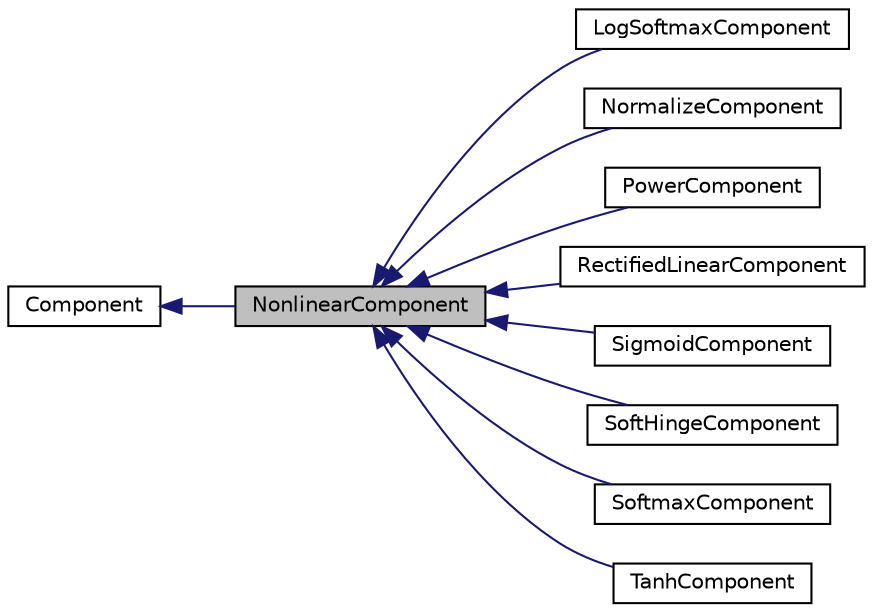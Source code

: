 digraph "NonlinearComponent"
{
  edge [fontname="Helvetica",fontsize="10",labelfontname="Helvetica",labelfontsize="10"];
  node [fontname="Helvetica",fontsize="10",shape=record];
  rankdir="LR";
  Node0 [label="NonlinearComponent",height=0.2,width=0.4,color="black", fillcolor="grey75", style="filled", fontcolor="black"];
  Node1 -> Node0 [dir="back",color="midnightblue",fontsize="10",style="solid",fontname="Helvetica"];
  Node1 [label="Component",height=0.2,width=0.4,color="black", fillcolor="white", style="filled",URL="$classkaldi_1_1nnet2_1_1Component.html",tooltip="Abstract class, basic element of the network, it is a box with defined inputs, outputs, and tranformation functions interface. "];
  Node0 -> Node2 [dir="back",color="midnightblue",fontsize="10",style="solid",fontname="Helvetica"];
  Node2 [label="LogSoftmaxComponent",height=0.2,width=0.4,color="black", fillcolor="white", style="filled",URL="$classkaldi_1_1nnet2_1_1LogSoftmaxComponent.html"];
  Node0 -> Node3 [dir="back",color="midnightblue",fontsize="10",style="solid",fontname="Helvetica"];
  Node3 [label="NormalizeComponent",height=0.2,width=0.4,color="black", fillcolor="white", style="filled",URL="$classkaldi_1_1nnet2_1_1NormalizeComponent.html"];
  Node0 -> Node4 [dir="back",color="midnightblue",fontsize="10",style="solid",fontname="Helvetica"];
  Node4 [label="PowerComponent",height=0.2,width=0.4,color="black", fillcolor="white", style="filled",URL="$classkaldi_1_1nnet2_1_1PowerComponent.html",tooltip="Take the absoute values of an input vector to a power. "];
  Node0 -> Node5 [dir="back",color="midnightblue",fontsize="10",style="solid",fontname="Helvetica"];
  Node5 [label="RectifiedLinearComponent",height=0.2,width=0.4,color="black", fillcolor="white", style="filled",URL="$classkaldi_1_1nnet2_1_1RectifiedLinearComponent.html"];
  Node0 -> Node6 [dir="back",color="midnightblue",fontsize="10",style="solid",fontname="Helvetica"];
  Node6 [label="SigmoidComponent",height=0.2,width=0.4,color="black", fillcolor="white", style="filled",URL="$classkaldi_1_1nnet2_1_1SigmoidComponent.html"];
  Node0 -> Node7 [dir="back",color="midnightblue",fontsize="10",style="solid",fontname="Helvetica"];
  Node7 [label="SoftHingeComponent",height=0.2,width=0.4,color="black", fillcolor="white", style="filled",URL="$classkaldi_1_1nnet2_1_1SoftHingeComponent.html"];
  Node0 -> Node8 [dir="back",color="midnightblue",fontsize="10",style="solid",fontname="Helvetica"];
  Node8 [label="SoftmaxComponent",height=0.2,width=0.4,color="black", fillcolor="white", style="filled",URL="$classkaldi_1_1nnet2_1_1SoftmaxComponent.html"];
  Node0 -> Node9 [dir="back",color="midnightblue",fontsize="10",style="solid",fontname="Helvetica"];
  Node9 [label="TanhComponent",height=0.2,width=0.4,color="black", fillcolor="white", style="filled",URL="$classkaldi_1_1nnet2_1_1TanhComponent.html"];
}
